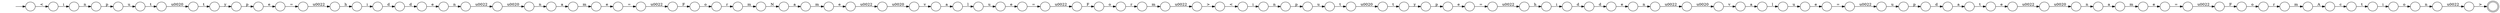 digraph Automaton {
  rankdir = LR;
  0 [shape=circle,label=""];
  0 -> 18 [label="n"]
  1 [shape=circle,label=""];
  1 -> 29 [label="m"]
  2 [shape=circle,label=""];
  2 -> 86 [label="="]
  3 [shape=circle,label=""];
  3 -> 93 [label="h"]
  4 [shape=circle,label=""];
  4 -> 55 [label="e"]
  5 [shape=circle,label=""];
  5 -> 39 [label="e"]
  6 [shape=circle,label=""];
  6 -> 30 [label="\u0022"]
  7 [shape=circle,label=""];
  7 -> 40 [label="o"]
  8 [shape=circle,label=""];
  8 -> 12 [label="m"]
  9 [shape=circle,label=""];
  9 -> 68 [label="u"]
  10 [shape=circle,label=""];
  10 -> 51 [label="\u0022"]
  11 [shape=circle,label=""];
  11 -> 95 [label="u"]
  12 [shape=circle,label=""];
  12 -> 41 [label="\u0022"]
  13 [shape=circle,label=""];
  13 -> 67 [label="a"]
  14 [shape=circle,label=""];
  14 -> 7 [label="i"]
  15 [shape=circle,label=""];
  15 -> 54 [label="e"]
  16 [shape=circle,label=""];
  16 -> 37 [label="F"]
  17 [shape=circle,label=""];
  17 -> 42 [label="e"]
  18 [shape=circle,label=""];
  18 -> 1 [label="a"]
  19 [shape=circle,label=""];
  19 -> 35 [label="\u0022"]
  20 [shape=circle,label=""];
  20 -> 8 [label="r"]
  21 [shape=doublecircle,label=""];
  22 [shape=circle,label=""];
  22 -> 53 [label="\u0020"]
  23 [shape=circle,label=""];
  23 -> 11 [label="p"]
  24 [shape=circle,label=""];
  24 -> 90 [label="m"]
  25 [shape=circle,label=""];
  25 -> 85 [label="\u0022"]
  26 [shape=circle,label=""];
  26 -> 88 [label="i"]
  27 [shape=circle,label=""];
  27 -> 77 [label="t"]
  28 [shape=circle,label=""];
  28 -> 89 [label="a"]
  29 [shape=circle,label=""];
  29 -> 2 [label="e"]
  30 [shape=circle,label=""];
  30 -> 21 [label=">"]
  31 [shape=circle,label=""];
  31 -> 34 [label="e"]
  32 [shape=circle,label=""];
  32 -> 50 [label="\u0020"]
  33 [shape=circle,label=""];
  33 -> 63 [label="r"]
  34 [shape=circle,label=""];
  34 -> 103 [label="\u0022"]
  35 [shape=circle,label=""];
  35 -> 38 [label="u"]
  36 [shape=circle,label=""];
  36 -> 79 [label="\u0022"]
  37 [shape=circle,label=""];
  37 -> 20 [label="o"]
  38 [shape=circle,label=""];
  38 -> 60 [label="p"]
  39 [shape=circle,label=""];
  39 -> 19 [label="="]
  40 [shape=circle,label=""];
  40 -> 6 [label="n"]
  41 [shape=circle,label=""];
  41 -> 46 [label=">"]
  42 [shape=circle,label=""];
  42 -> 10 [label="n"]
  43 [shape=circle,label=""];
  43 -> 74 [label="m"]
  44 [shape=circle,label=""];
  44 -> 81 [label="n"]
  45 [shape=circle,label=""];
  45 -> 32 [label="\u0022"]
  46 [shape=circle,label=""];
  46 -> 26 [label="<"]
  47 [shape=circle,label=""];
  47 -> 61 [label="c"]
  48 [shape=circle,label=""];
  48 -> 62 [label="a"]
  49 [shape=circle,label=""];
  49 -> 24 [label="a"]
  50 [shape=circle,label=""];
  50 -> 48 [label="v"]
  51 [shape=circle,label=""];
  51 -> 0 [label="\u0020"]
  52 [shape=circle,label=""];
  52 -> 102 [label="y"]
  53 [shape=circle,label=""];
  53 -> 52 [label="t"]
  54 [shape=circle,label=""];
  54 -> 94 [label="n"]
  55 [shape=circle,label=""];
  55 -> 25 [label="="]
  56 [shape=circle,label=""];
  56 -> 83 [label="F"]
  57 [shape=circle,label=""];
  57 -> 99 [label="="]
  58 [shape=circle,label=""];
  58 -> 70 [label="p"]
  59 [shape=circle,label=""];
  59 -> 75 [label="u"]
  60 [shape=circle,label=""];
  60 -> 13 [label="d"]
  61 [shape=circle,label=""];
  61 -> 14 [label="t"]
  62 [shape=circle,label=""];
  62 -> 9 [label="l"]
  63 [shape=circle,label=""];
  63 -> 78 [label="m"]
  64 [shape=circle,label=""];
  64 -> 17 [label="d"]
  65 [shape=circle,label=""];
  65 -> 59 [label="p"]
  66 [shape=circle,label=""];
  66 -> 104 [label="\u0020"]
  67 [shape=circle,label=""];
  67 -> 31 [label="t"]
  68 [shape=circle,label=""];
  68 -> 71 [label="e"]
  69 [shape=circle,label=""];
  69 -> 87 [label="o"]
  70 [shape=circle,label=""];
  70 -> 57 [label="e"]
  71 [shape=circle,label=""];
  71 -> 92 [label="="]
  72 [shape=circle,label=""];
  72 -> 97 [label="i"]
  73 [shape=circle,label=""];
  73 -> 47 [label="A"]
  74 [shape=circle,label=""];
  74 -> 101 [label="e"]
  75 [shape=circle,label=""];
  75 -> 96 [label="t"]
  76 [shape=circle,label=""];
  initial [shape=plaintext,label=""];
  initial -> 76
  76 -> 100 [label="<"]
  77 [shape=circle,label=""];
  77 -> 58 [label="y"]
  78 [shape=circle,label=""];
  78 -> 49 [label="N"]
  79 [shape=circle,label=""];
  79 -> 69 [label="F"]
  80 [shape=circle,label=""];
  80 -> 23 [label="n"]
  81 [shape=circle,label=""];
  81 -> 43 [label="a"]
  82 [shape=circle,label=""];
  82 -> 91 [label="d"]
  83 [shape=circle,label=""];
  83 -> 33 [label="o"]
  84 [shape=circle,label=""];
  84 -> 5 [label="u"]
  85 [shape=circle,label=""];
  85 -> 72 [label="h"]
  86 [shape=circle,label=""];
  86 -> 56 [label="\u0022"]
  87 [shape=circle,label=""];
  87 -> 98 [label="r"]
  88 [shape=circle,label=""];
  88 -> 65 [label="n"]
  89 [shape=circle,label=""];
  89 -> 84 [label="l"]
  90 [shape=circle,label=""];
  90 -> 45 [label="e"]
  91 [shape=circle,label=""];
  91 -> 15 [label="d"]
  92 [shape=circle,label=""];
  92 -> 16 [label="\u0022"]
  93 [shape=circle,label=""];
  93 -> 82 [label="i"]
  94 [shape=circle,label=""];
  94 -> 66 [label="\u0022"]
  95 [shape=circle,label=""];
  95 -> 22 [label="t"]
  96 [shape=circle,label=""];
  96 -> 27 [label="\u0020"]
  97 [shape=circle,label=""];
  97 -> 64 [label="d"]
  98 [shape=circle,label=""];
  98 -> 73 [label="m"]
  99 [shape=circle,label=""];
  99 -> 3 [label="\u0022"]
  100 [shape=circle,label=""];
  100 -> 80 [label="i"]
  101 [shape=circle,label=""];
  101 -> 36 [label="="]
  102 [shape=circle,label=""];
  102 -> 4 [label="p"]
  103 [shape=circle,label=""];
  103 -> 44 [label="\u0020"]
  104 [shape=circle,label=""];
  104 -> 28 [label="v"]
}

